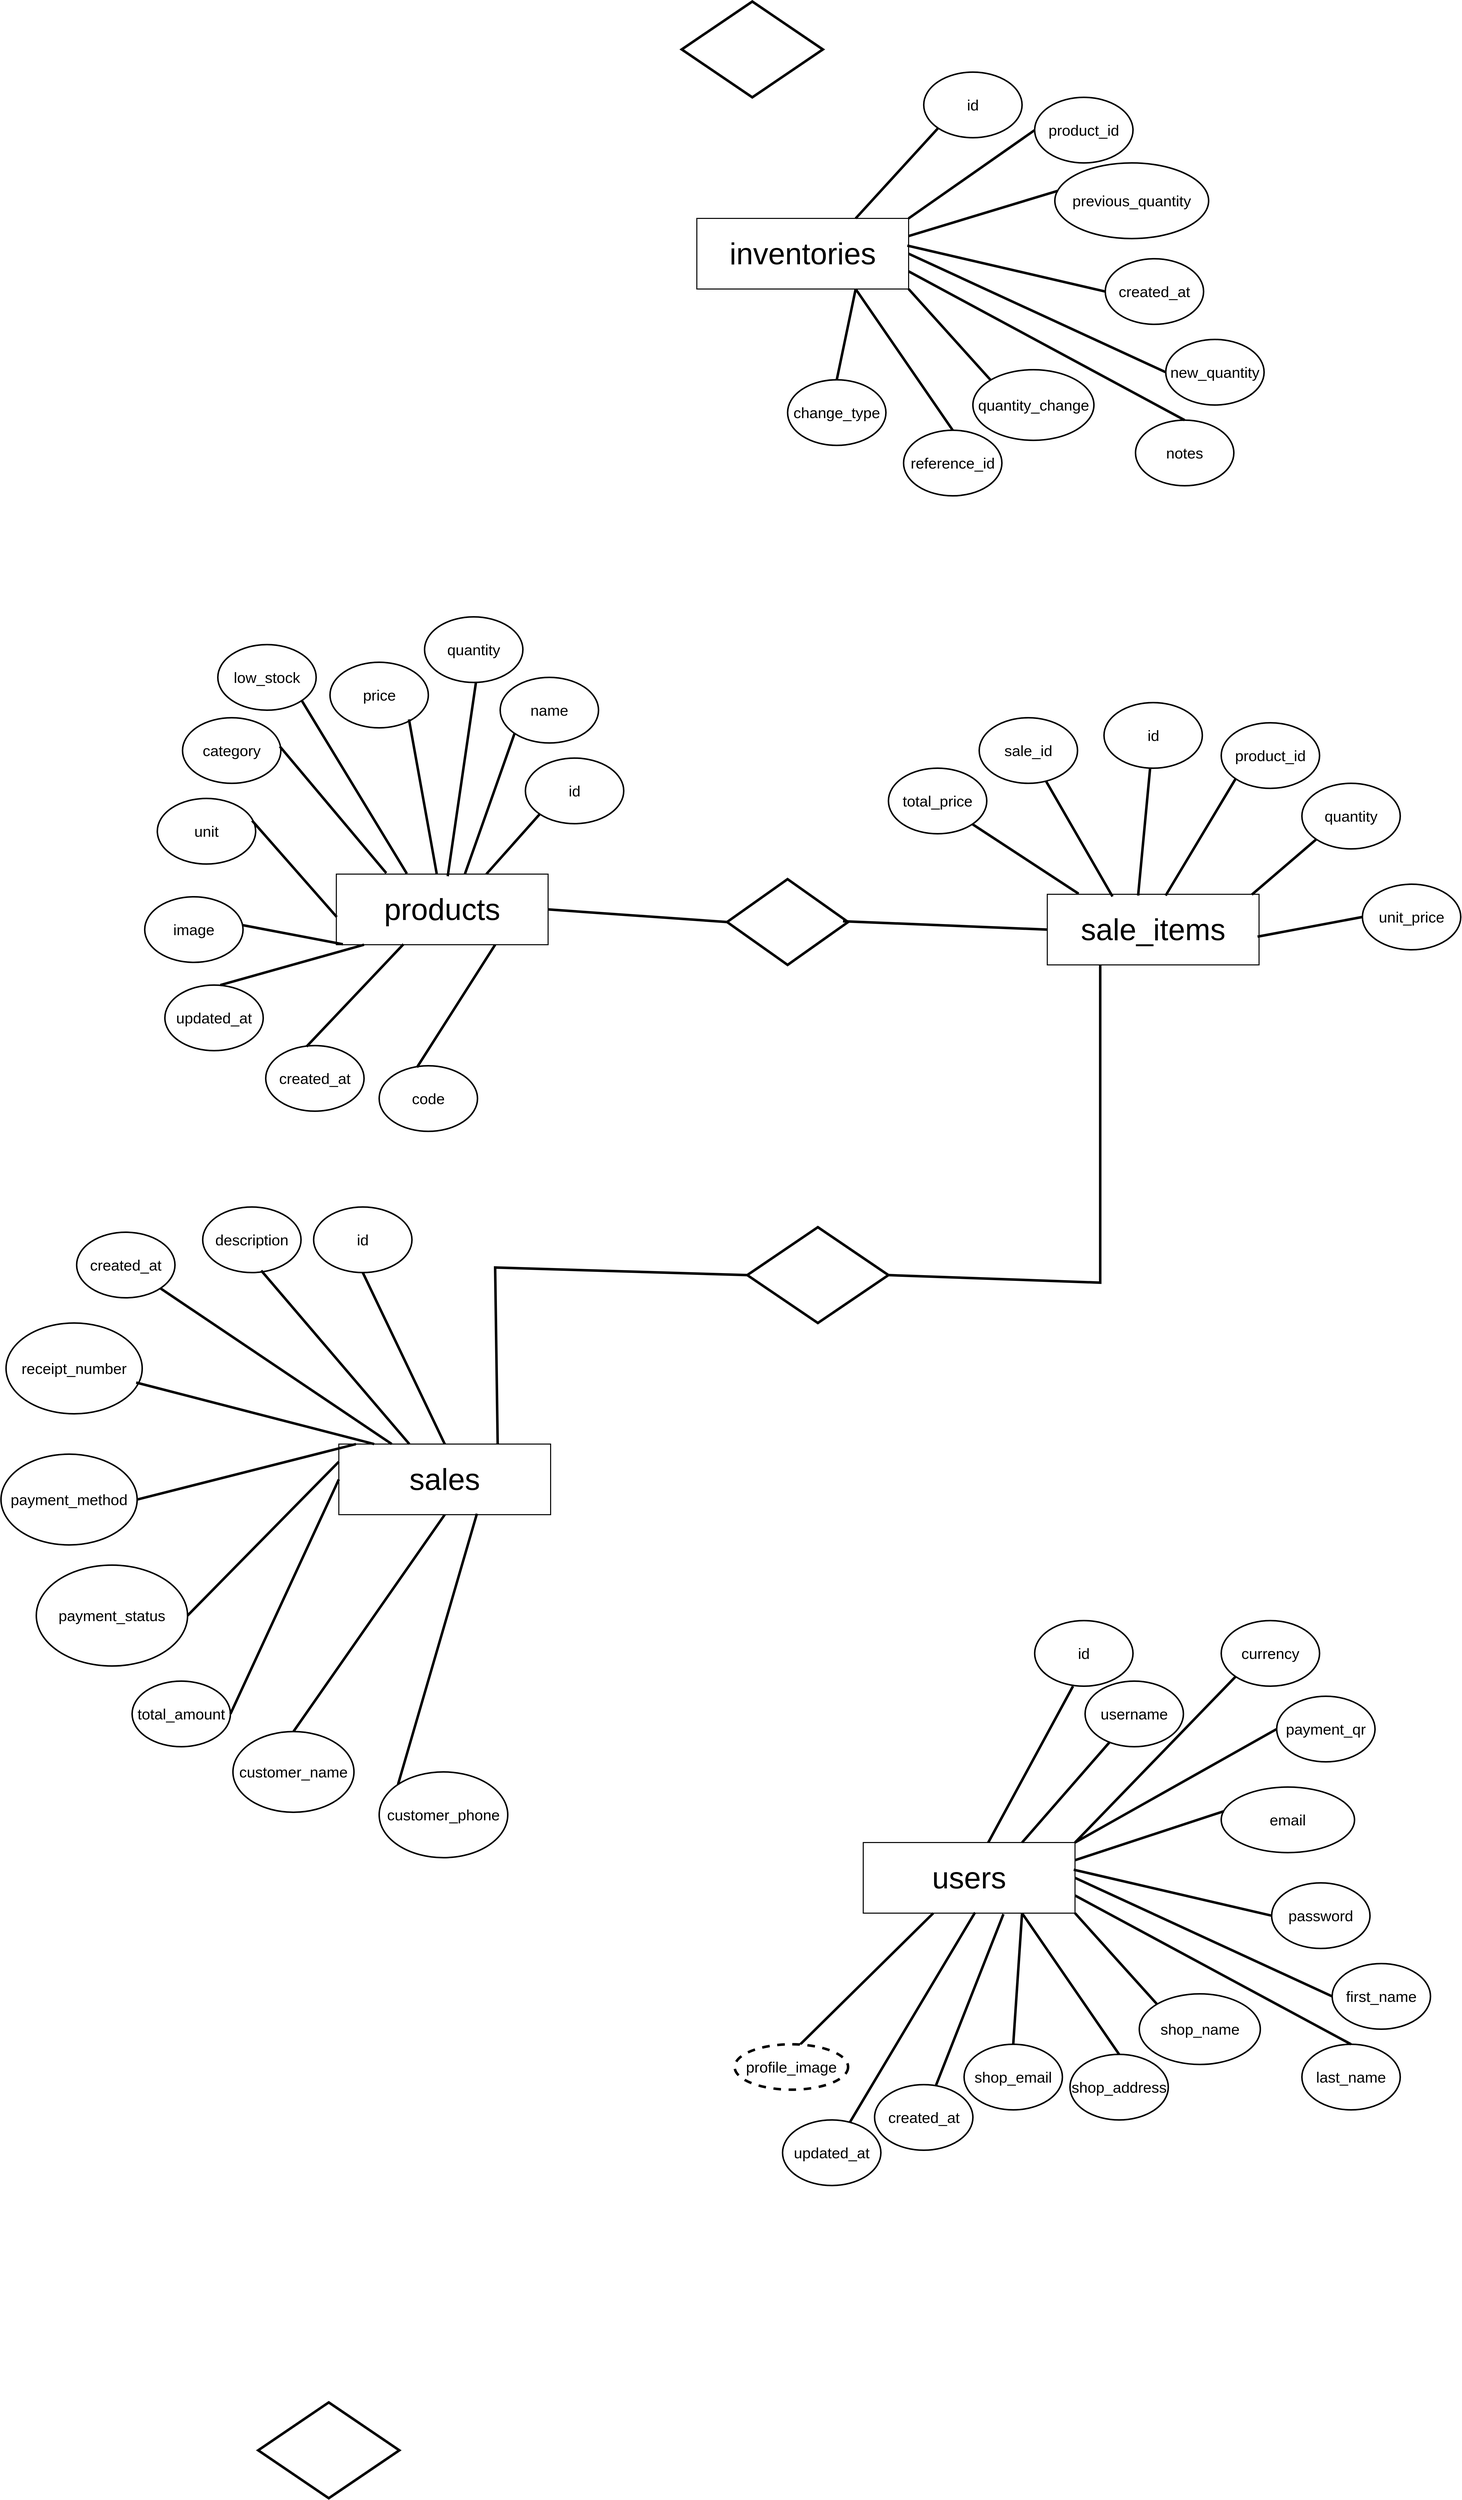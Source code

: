 <mxfile version="28.2.1">
  <diagram name="Page-1" id="N1l9nxdM9zJXe_rMN99a">
    <mxGraphModel dx="4399" dy="3320" grid="1" gridSize="10" guides="1" tooltips="1" connect="1" arrows="1" fold="1" page="1" pageScale="1" pageWidth="850" pageHeight="1100" math="0" shadow="0">
      <root>
        <mxCell id="0" />
        <mxCell id="1" parent="0" />
        <mxCell id="ZurQdEx-GGnuUn9DxULP-1" value="&lt;font style=&quot;font-size: 60px;&quot;&gt;products&lt;/font&gt;" style="rounded=0;whiteSpace=wrap;html=1;strokeWidth=2;" parent="1" vertex="1">
          <mxGeometry x="145" y="830" width="420" height="140" as="geometry" />
        </mxCell>
        <mxCell id="ZurQdEx-GGnuUn9DxULP-2" value="&lt;font style=&quot;font-size: 60px;&quot;&gt;sale_items&lt;/font&gt;" style="rounded=0;whiteSpace=wrap;html=1;strokeWidth=2;" parent="1" vertex="1">
          <mxGeometry x="1555" y="870" width="420" height="140" as="geometry" />
        </mxCell>
        <mxCell id="ZurQdEx-GGnuUn9DxULP-4" value="&lt;font style=&quot;font-size: 60px;&quot;&gt;sales&lt;/font&gt;" style="rounded=0;whiteSpace=wrap;html=1;strokeWidth=2;" parent="1" vertex="1">
          <mxGeometry x="150" y="1960" width="420" height="140" as="geometry" />
        </mxCell>
        <mxCell id="ZurQdEx-GGnuUn9DxULP-6" value="&lt;font style=&quot;font-size: 60px;&quot;&gt;inventories&lt;/font&gt;" style="rounded=0;whiteSpace=wrap;html=1;strokeWidth=2;" parent="1" vertex="1">
          <mxGeometry x="860" y="-470" width="420" height="140" as="geometry" />
        </mxCell>
        <mxCell id="ZurQdEx-GGnuUn9DxULP-7" value="&lt;font style=&quot;font-size: 30px;&quot;&gt;id&lt;/font&gt;" style="ellipse;whiteSpace=wrap;html=1;strokeWidth=3;" parent="1" vertex="1">
          <mxGeometry x="520" y="600" width="195" height="130" as="geometry" />
        </mxCell>
        <mxCell id="ZurQdEx-GGnuUn9DxULP-8" value="&lt;font style=&quot;font-size: 30px;&quot;&gt;name&lt;/font&gt;" style="ellipse;whiteSpace=wrap;html=1;strokeWidth=3;" parent="1" vertex="1">
          <mxGeometry x="470" y="440" width="195" height="130" as="geometry" />
        </mxCell>
        <mxCell id="ZurQdEx-GGnuUn9DxULP-10" value="&lt;font style=&quot;font-size: 30px;&quot;&gt;price&lt;/font&gt;" style="ellipse;whiteSpace=wrap;html=1;strokeWidth=3;" parent="1" vertex="1">
          <mxGeometry x="132.5" y="410" width="195" height="130" as="geometry" />
        </mxCell>
        <mxCell id="ZurQdEx-GGnuUn9DxULP-12" value="&lt;font style=&quot;font-size: 30px;&quot;&gt;quantity&lt;/font&gt;" style="ellipse;whiteSpace=wrap;html=1;strokeWidth=3;" parent="1" vertex="1">
          <mxGeometry x="320" y="320" width="195" height="130" as="geometry" />
        </mxCell>
        <mxCell id="ZurQdEx-GGnuUn9DxULP-13" value="&lt;font style=&quot;font-size: 30px;&quot;&gt;low_stock&lt;/font&gt;" style="ellipse;whiteSpace=wrap;html=1;strokeWidth=3;" parent="1" vertex="1">
          <mxGeometry x="-90" y="375" width="195" height="130" as="geometry" />
        </mxCell>
        <mxCell id="ZurQdEx-GGnuUn9DxULP-14" value="&lt;font style=&quot;font-size: 30px;&quot;&gt;code&lt;/font&gt;" style="ellipse;whiteSpace=wrap;html=1;strokeWidth=3;" parent="1" vertex="1">
          <mxGeometry x="230" y="1210" width="195" height="130" as="geometry" />
        </mxCell>
        <mxCell id="ZurQdEx-GGnuUn9DxULP-15" value="&lt;font style=&quot;font-size: 30px;&quot;&gt;category&lt;/font&gt;" style="ellipse;whiteSpace=wrap;html=1;strokeWidth=3;" parent="1" vertex="1">
          <mxGeometry x="-160" y="520" width="195" height="130" as="geometry" />
        </mxCell>
        <mxCell id="ZurQdEx-GGnuUn9DxULP-17" value="&lt;font style=&quot;font-size: 30px;&quot;&gt;unit&lt;/font&gt;" style="ellipse;whiteSpace=wrap;html=1;strokeWidth=3;" parent="1" vertex="1">
          <mxGeometry x="-210" y="680" width="195" height="130" as="geometry" />
        </mxCell>
        <mxCell id="ZurQdEx-GGnuUn9DxULP-18" value="&lt;font style=&quot;font-size: 30px;&quot;&gt;image&lt;/font&gt;" style="ellipse;whiteSpace=wrap;html=1;strokeWidth=3;" parent="1" vertex="1">
          <mxGeometry x="-235" y="875" width="195" height="130" as="geometry" />
        </mxCell>
        <mxCell id="ZurQdEx-GGnuUn9DxULP-19" value="&lt;font style=&quot;font-size: 30px;&quot;&gt;created_at&lt;/font&gt;" style="ellipse;whiteSpace=wrap;html=1;strokeWidth=3;" parent="1" vertex="1">
          <mxGeometry x="5" y="1170" width="195" height="130" as="geometry" />
        </mxCell>
        <mxCell id="ZurQdEx-GGnuUn9DxULP-20" value="&lt;font style=&quot;font-size: 30px;&quot;&gt;updated_at&lt;/font&gt;" style="ellipse;whiteSpace=wrap;html=1;strokeWidth=3;" parent="1" vertex="1">
          <mxGeometry x="-195" y="1050" width="195" height="130" as="geometry" />
        </mxCell>
        <mxCell id="ZurQdEx-GGnuUn9DxULP-21" value="&lt;font style=&quot;font-size: 30px;&quot;&gt;id&lt;/font&gt;" style="ellipse;whiteSpace=wrap;html=1;strokeWidth=3;" parent="1" vertex="1">
          <mxGeometry x="1667.5" y="490" width="195" height="130" as="geometry" />
        </mxCell>
        <mxCell id="ZurQdEx-GGnuUn9DxULP-22" value="&lt;font style=&quot;font-size: 30px;&quot;&gt;product_id&lt;/font&gt;" style="ellipse;whiteSpace=wrap;html=1;strokeWidth=3;" parent="1" vertex="1">
          <mxGeometry x="1900" y="530" width="195" height="130" as="geometry" />
        </mxCell>
        <mxCell id="ZurQdEx-GGnuUn9DxULP-23" value="&lt;font style=&quot;font-size: 30px;&quot;&gt;quantity&lt;/font&gt;" style="ellipse;whiteSpace=wrap;html=1;strokeWidth=3;" parent="1" vertex="1">
          <mxGeometry x="2060" y="650" width="195" height="130" as="geometry" />
        </mxCell>
        <mxCell id="ZurQdEx-GGnuUn9DxULP-24" value="&lt;font style=&quot;font-size: 30px;&quot;&gt;sale_id&lt;/font&gt;" style="ellipse;whiteSpace=wrap;html=1;strokeWidth=3;" parent="1" vertex="1">
          <mxGeometry x="1420" y="520" width="195" height="130" as="geometry" />
        </mxCell>
        <mxCell id="ZurQdEx-GGnuUn9DxULP-25" value="&lt;font style=&quot;font-size: 30px;&quot;&gt;total_price&lt;/font&gt;" style="ellipse;whiteSpace=wrap;html=1;strokeWidth=3;" parent="1" vertex="1">
          <mxGeometry x="1240" y="620" width="195" height="130" as="geometry" />
        </mxCell>
        <mxCell id="ZurQdEx-GGnuUn9DxULP-28" value="&lt;font style=&quot;font-size: 30px;&quot;&gt;total_amount&lt;/font&gt;" style="ellipse;whiteSpace=wrap;html=1;strokeWidth=3;" parent="1" vertex="1">
          <mxGeometry x="-260" y="2430" width="195" height="130" as="geometry" />
        </mxCell>
        <mxCell id="ZurQdEx-GGnuUn9DxULP-31" value="&lt;font style=&quot;font-size: 30px;&quot;&gt;id&lt;/font&gt;" style="ellipse;whiteSpace=wrap;html=1;strokeWidth=3;" parent="1" vertex="1">
          <mxGeometry x="100" y="1490" width="195" height="130" as="geometry" />
        </mxCell>
        <mxCell id="ZurQdEx-GGnuUn9DxULP-33" value="&lt;span style=&quot;font-size: 30px;&quot;&gt;customer_name&lt;/span&gt;" style="ellipse;whiteSpace=wrap;html=1;strokeWidth=3;" parent="1" vertex="1">
          <mxGeometry x="-60" y="2530" width="240" height="160" as="geometry" />
        </mxCell>
        <mxCell id="ZurQdEx-GGnuUn9DxULP-34" value="&lt;font style=&quot;font-size: 30px;&quot;&gt;payment_status&lt;/font&gt;" style="ellipse;whiteSpace=wrap;html=1;strokeWidth=3;" parent="1" vertex="1">
          <mxGeometry x="-450" y="2200" width="300" height="200" as="geometry" />
        </mxCell>
        <mxCell id="ZurQdEx-GGnuUn9DxULP-35" value="&lt;font style=&quot;font-size: 30px;&quot;&gt;payment_method&lt;/font&gt;" style="ellipse;strokeWidth=3;align=center;html=1;whiteSpace=wrap;" parent="1" vertex="1">
          <mxGeometry x="-520" y="1980" width="270" height="180" as="geometry" />
        </mxCell>
        <mxCell id="ZurQdEx-GGnuUn9DxULP-36" value="&lt;span style=&quot;font-size: 30px;&quot;&gt;customer_phone&lt;/span&gt;" style="ellipse;whiteSpace=wrap;html=1;strokeWidth=3;" parent="1" vertex="1">
          <mxGeometry x="230" y="2610" width="255" height="170" as="geometry" />
        </mxCell>
        <mxCell id="ZurQdEx-GGnuUn9DxULP-37" value="&lt;span style=&quot;font-size: 30px;&quot;&gt;receipt_number&lt;/span&gt;" style="ellipse;whiteSpace=wrap;html=1;strokeWidth=3;" parent="1" vertex="1">
          <mxGeometry x="-510" y="1720" width="270" height="180" as="geometry" />
        </mxCell>
        <mxCell id="ZurQdEx-GGnuUn9DxULP-38" value="&lt;span style=&quot;font-size: 30px;&quot;&gt;description&lt;/span&gt;" style="ellipse;whiteSpace=wrap;html=1;strokeWidth=3;" parent="1" vertex="1">
          <mxGeometry x="-120" y="1490" width="195" height="130" as="geometry" />
        </mxCell>
        <mxCell id="ZurQdEx-GGnuUn9DxULP-39" value="&lt;span style=&quot;font-size: 30px;&quot;&gt;created_at&lt;/span&gt;" style="ellipse;whiteSpace=wrap;html=1;strokeWidth=3;" parent="1" vertex="1">
          <mxGeometry x="-370" y="1540" width="195" height="130" as="geometry" />
        </mxCell>
        <mxCell id="ZurQdEx-GGnuUn9DxULP-40" value="" style="endArrow=none;html=1;rounded=0;strokeWidth=5;entryX=0;entryY=1;entryDx=0;entryDy=0;" parent="1" target="ZurQdEx-GGnuUn9DxULP-7" edge="1">
          <mxGeometry width="50" height="50" relative="1" as="geometry">
            <mxPoint x="442.5" y="830" as="sourcePoint" />
            <mxPoint x="492.5" y="780" as="targetPoint" />
          </mxGeometry>
        </mxCell>
        <mxCell id="ZurQdEx-GGnuUn9DxULP-42" value="" style="endArrow=none;html=1;rounded=0;strokeWidth=5;entryX=0;entryY=1;entryDx=0;entryDy=0;exitX=0.607;exitY=0;exitDx=0;exitDy=0;exitPerimeter=0;" parent="1" source="ZurQdEx-GGnuUn9DxULP-1" target="ZurQdEx-GGnuUn9DxULP-8" edge="1">
          <mxGeometry width="50" height="50" relative="1" as="geometry">
            <mxPoint x="340" y="778.9" as="sourcePoint" />
            <mxPoint x="446.5" y="659.9" as="targetPoint" />
          </mxGeometry>
        </mxCell>
        <mxCell id="ZurQdEx-GGnuUn9DxULP-43" value="" style="endArrow=none;html=1;rounded=0;strokeWidth=5;entryX=0.523;entryY=0.996;entryDx=0;entryDy=0;entryPerimeter=0;exitX=0.526;exitY=0.03;exitDx=0;exitDy=0;exitPerimeter=0;" parent="1" source="ZurQdEx-GGnuUn9DxULP-1" target="ZurQdEx-GGnuUn9DxULP-12" edge="1">
          <mxGeometry width="50" height="50" relative="1" as="geometry">
            <mxPoint x="263.5" y="724.5" as="sourcePoint" />
            <mxPoint x="370" y="605.5" as="targetPoint" />
          </mxGeometry>
        </mxCell>
        <mxCell id="ZurQdEx-GGnuUn9DxULP-44" value="" style="endArrow=none;html=1;rounded=0;strokeWidth=5;entryX=1;entryY=1;entryDx=0;entryDy=0;exitX=0.333;exitY=-0.007;exitDx=0;exitDy=0;exitPerimeter=0;" parent="1" source="ZurQdEx-GGnuUn9DxULP-1" target="ZurQdEx-GGnuUn9DxULP-13" edge="1">
          <mxGeometry width="50" height="50" relative="1" as="geometry">
            <mxPoint x="154.25" y="820" as="sourcePoint" />
            <mxPoint x="260.75" y="701" as="targetPoint" />
          </mxGeometry>
        </mxCell>
        <mxCell id="ZurQdEx-GGnuUn9DxULP-45" value="" style="endArrow=none;html=1;rounded=0;strokeWidth=5;entryX=0.236;entryY=-0.014;entryDx=0;entryDy=0;exitX=0.99;exitY=0.438;exitDx=0;exitDy=0;exitPerimeter=0;entryPerimeter=0;" parent="1" source="ZurQdEx-GGnuUn9DxULP-15" target="ZurQdEx-GGnuUn9DxULP-1" edge="1">
          <mxGeometry width="50" height="50" relative="1" as="geometry">
            <mxPoint x="35" y="839" as="sourcePoint" />
            <mxPoint x="141.5" y="720" as="targetPoint" />
          </mxGeometry>
        </mxCell>
        <mxCell id="ZurQdEx-GGnuUn9DxULP-46" value="" style="endArrow=none;html=1;rounded=0;strokeWidth=5;entryX=0.803;entryY=0.872;entryDx=0;entryDy=0;entryPerimeter=0;exitX=0.474;exitY=-0.007;exitDx=0;exitDy=0;exitPerimeter=0;" parent="1" source="ZurQdEx-GGnuUn9DxULP-1" target="ZurQdEx-GGnuUn9DxULP-10" edge="1">
          <mxGeometry width="50" height="50" relative="1" as="geometry">
            <mxPoint x="208.5" y="739" as="sourcePoint" />
            <mxPoint x="315" y="620" as="targetPoint" />
          </mxGeometry>
        </mxCell>
        <mxCell id="ZurQdEx-GGnuUn9DxULP-49" value="" style="endArrow=none;html=1;rounded=0;strokeWidth=5;entryX=0.317;entryY=0.993;entryDx=0;entryDy=0;entryPerimeter=0;exitX=0.415;exitY=0.015;exitDx=0;exitDy=0;exitPerimeter=0;" parent="1" source="ZurQdEx-GGnuUn9DxULP-19" target="ZurQdEx-GGnuUn9DxULP-1" edge="1">
          <mxGeometry width="50" height="50" relative="1" as="geometry">
            <mxPoint x="168.5" y="1180" as="sourcePoint" />
            <mxPoint x="275" y="1061" as="targetPoint" />
          </mxGeometry>
        </mxCell>
        <mxCell id="ZurQdEx-GGnuUn9DxULP-50" value="" style="endArrow=none;html=1;rounded=0;strokeWidth=5;exitX=0.964;exitY=0.338;exitDx=0;exitDy=0;exitPerimeter=0;entryX=0.002;entryY=0.607;entryDx=0;entryDy=0;entryPerimeter=0;" parent="1" source="ZurQdEx-GGnuUn9DxULP-17" target="ZurQdEx-GGnuUn9DxULP-1" edge="1">
          <mxGeometry width="50" height="50" relative="1" as="geometry">
            <mxPoint x="30" y="1049" as="sourcePoint" />
            <mxPoint x="140" y="920" as="targetPoint" />
          </mxGeometry>
        </mxCell>
        <mxCell id="ZurQdEx-GGnuUn9DxULP-51" value="" style="endArrow=none;html=1;rounded=0;strokeWidth=5;entryX=0.031;entryY=0.993;entryDx=0;entryDy=0;exitX=0.992;exitY=0.431;exitDx=0;exitDy=0;exitPerimeter=0;entryPerimeter=0;" parent="1" source="ZurQdEx-GGnuUn9DxULP-18" target="ZurQdEx-GGnuUn9DxULP-1" edge="1">
          <mxGeometry width="50" height="50" relative="1" as="geometry">
            <mxPoint x="95" y="1119" as="sourcePoint" />
            <mxPoint x="201.5" y="1000" as="targetPoint" />
          </mxGeometry>
        </mxCell>
        <mxCell id="ZurQdEx-GGnuUn9DxULP-52" value="" style="endArrow=none;html=1;rounded=0;strokeWidth=5;entryX=0.131;entryY=1;entryDx=0;entryDy=0;entryPerimeter=0;exitX=0.564;exitY=0;exitDx=0;exitDy=0;exitPerimeter=0;" parent="1" source="ZurQdEx-GGnuUn9DxULP-20" target="ZurQdEx-GGnuUn9DxULP-1" edge="1">
          <mxGeometry width="50" height="50" relative="1" as="geometry">
            <mxPoint x="38.5" y="1219" as="sourcePoint" />
            <mxPoint x="145" y="1100" as="targetPoint" />
          </mxGeometry>
        </mxCell>
        <mxCell id="ZurQdEx-GGnuUn9DxULP-54" value="" style="endArrow=none;html=1;rounded=0;strokeWidth=5;entryX=0.75;entryY=1;entryDx=0;entryDy=0;exitX=0.385;exitY=0.023;exitDx=0;exitDy=0;exitPerimeter=0;" parent="1" source="ZurQdEx-GGnuUn9DxULP-14" target="ZurQdEx-GGnuUn9DxULP-1" edge="1">
          <mxGeometry width="50" height="50" relative="1" as="geometry">
            <mxPoint x="438" y="1202.98" as="sourcePoint" />
            <mxPoint x="515" y="979.98" as="targetPoint" />
          </mxGeometry>
        </mxCell>
        <mxCell id="ZurQdEx-GGnuUn9DxULP-55" value="" style="endArrow=none;html=1;rounded=0;strokeWidth=5;entryX=1;entryY=1;entryDx=0;entryDy=0;exitX=0.148;exitY=-0.008;exitDx=0;exitDy=0;exitPerimeter=0;" parent="1" source="ZurQdEx-GGnuUn9DxULP-2" target="ZurQdEx-GGnuUn9DxULP-25" edge="1">
          <mxGeometry width="50" height="50" relative="1" as="geometry">
            <mxPoint x="1602.0" y="876" as="sourcePoint" />
            <mxPoint x="1520.0" y="760" as="targetPoint" />
          </mxGeometry>
        </mxCell>
        <mxCell id="ZurQdEx-GGnuUn9DxULP-56" value="" style="endArrow=none;html=1;rounded=0;strokeWidth=5;exitX=0.308;exitY=0.031;exitDx=0;exitDy=0;exitPerimeter=0;" parent="1" source="ZurQdEx-GGnuUn9DxULP-2" target="ZurQdEx-GGnuUn9DxULP-24" edge="1">
          <mxGeometry width="50" height="50" relative="1" as="geometry">
            <mxPoint x="1722.0" y="786" as="sourcePoint" />
            <mxPoint x="1640.0" y="670" as="targetPoint" />
          </mxGeometry>
        </mxCell>
        <mxCell id="ZurQdEx-GGnuUn9DxULP-57" value="" style="endArrow=none;html=1;rounded=0;strokeWidth=5;exitX=0.429;exitY=0.018;exitDx=0;exitDy=0;exitPerimeter=0;" parent="1" source="ZurQdEx-GGnuUn9DxULP-2" target="ZurQdEx-GGnuUn9DxULP-21" edge="1">
          <mxGeometry width="50" height="50" relative="1" as="geometry">
            <mxPoint x="1782.0" y="820" as="sourcePoint" />
            <mxPoint x="1700.0" y="704" as="targetPoint" />
          </mxGeometry>
        </mxCell>
        <mxCell id="ZurQdEx-GGnuUn9DxULP-58" value="" style="endArrow=none;html=1;rounded=0;strokeWidth=5;entryX=0;entryY=1;entryDx=0;entryDy=0;exitX=0.559;exitY=0.018;exitDx=0;exitDy=0;exitPerimeter=0;" parent="1" source="ZurQdEx-GGnuUn9DxULP-2" target="ZurQdEx-GGnuUn9DxULP-22" edge="1">
          <mxGeometry width="50" height="50" relative="1" as="geometry">
            <mxPoint x="1892" y="820" as="sourcePoint" />
            <mxPoint x="1810" y="704" as="targetPoint" />
          </mxGeometry>
        </mxCell>
        <mxCell id="ZurQdEx-GGnuUn9DxULP-59" value="" style="endArrow=none;html=1;rounded=0;strokeWidth=5;entryX=0;entryY=1;entryDx=0;entryDy=0;exitX=0.966;exitY=0.005;exitDx=0;exitDy=0;exitPerimeter=0;" parent="1" source="ZurQdEx-GGnuUn9DxULP-2" target="ZurQdEx-GGnuUn9DxULP-23" edge="1">
          <mxGeometry width="50" height="50" relative="1" as="geometry">
            <mxPoint x="2232" y="970" as="sourcePoint" />
            <mxPoint x="2150" y="854" as="targetPoint" />
          </mxGeometry>
        </mxCell>
        <mxCell id="ZurQdEx-GGnuUn9DxULP-60" value="" style="endArrow=none;html=1;rounded=0;strokeWidth=5;entryX=1;entryY=0.5;entryDx=0;entryDy=0;exitX=0.081;exitY=0;exitDx=0;exitDy=0;exitPerimeter=0;" parent="1" source="ZurQdEx-GGnuUn9DxULP-4" target="ZurQdEx-GGnuUn9DxULP-35" edge="1">
          <mxGeometry width="50" height="50" relative="1" as="geometry">
            <mxPoint x="960.56" y="1488.04" as="sourcePoint" />
            <mxPoint x="749.56" y="1350.04" as="targetPoint" />
          </mxGeometry>
        </mxCell>
        <mxCell id="ZurQdEx-GGnuUn9DxULP-61" value="" style="endArrow=none;html=1;rounded=0;strokeWidth=5;entryX=0.652;entryY=0.986;entryDx=0;entryDy=0;exitX=0;exitY=0;exitDx=0;exitDy=0;entryPerimeter=0;" parent="1" source="ZurQdEx-GGnuUn9DxULP-36" target="ZurQdEx-GGnuUn9DxULP-4" edge="1">
          <mxGeometry width="50" height="50" relative="1" as="geometry">
            <mxPoint x="791" y="2434" as="sourcePoint" />
            <mxPoint x="580" y="2296" as="targetPoint" />
          </mxGeometry>
        </mxCell>
        <mxCell id="ZurQdEx-GGnuUn9DxULP-62" value="" style="endArrow=none;html=1;rounded=0;strokeWidth=5;entryX=0.956;entryY=0.656;entryDx=0;entryDy=0;exitX=0.167;exitY=0;exitDx=0;exitDy=0;exitPerimeter=0;entryPerimeter=0;" parent="1" source="ZurQdEx-GGnuUn9DxULP-4" target="ZurQdEx-GGnuUn9DxULP-37" edge="1">
          <mxGeometry width="50" height="50" relative="1" as="geometry">
            <mxPoint x="311" y="1928" as="sourcePoint" />
            <mxPoint x="100.0" y="1790" as="targetPoint" />
          </mxGeometry>
        </mxCell>
        <mxCell id="ZurQdEx-GGnuUn9DxULP-65" value="" style="endArrow=none;html=1;rounded=0;strokeWidth=5;entryX=0.5;entryY=1;entryDx=0;entryDy=0;exitX=0.5;exitY=0;exitDx=0;exitDy=0;" parent="1" source="ZurQdEx-GGnuUn9DxULP-33" target="ZurQdEx-GGnuUn9DxULP-4" edge="1">
          <mxGeometry width="50" height="50" relative="1" as="geometry">
            <mxPoint x="491" y="2398" as="sourcePoint" />
            <mxPoint x="280" y="2260" as="targetPoint" />
          </mxGeometry>
        </mxCell>
        <mxCell id="ZurQdEx-GGnuUn9DxULP-67" value="" style="endArrow=none;html=1;rounded=0;strokeWidth=5;entryX=0.5;entryY=1;entryDx=0;entryDy=0;exitX=0.5;exitY=0;exitDx=0;exitDy=0;" parent="1" source="ZurQdEx-GGnuUn9DxULP-4" target="ZurQdEx-GGnuUn9DxULP-31" edge="1">
          <mxGeometry width="50" height="50" relative="1" as="geometry">
            <mxPoint x="1314.56" y="2218.04" as="sourcePoint" />
            <mxPoint x="1103.56" y="2080.04" as="targetPoint" />
          </mxGeometry>
        </mxCell>
        <mxCell id="ZurQdEx-GGnuUn9DxULP-68" value="" style="endArrow=none;html=1;rounded=0;strokeWidth=5;entryX=0.595;entryY=0.969;entryDx=0;entryDy=0;exitX=0.333;exitY=0;exitDx=0;exitDy=0;exitPerimeter=0;entryPerimeter=0;" parent="1" source="ZurQdEx-GGnuUn9DxULP-4" target="ZurQdEx-GGnuUn9DxULP-38" edge="1">
          <mxGeometry width="50" height="50" relative="1" as="geometry">
            <mxPoint x="1155.12" y="1978.04" as="sourcePoint" />
            <mxPoint x="944.12" y="1840.04" as="targetPoint" />
          </mxGeometry>
        </mxCell>
        <mxCell id="ZurQdEx-GGnuUn9DxULP-69" value="" style="endArrow=none;html=1;rounded=0;strokeWidth=5;entryX=1;entryY=0.5;entryDx=0;entryDy=0;exitX=0;exitY=0.25;exitDx=0;exitDy=0;" parent="1" source="ZurQdEx-GGnuUn9DxULP-4" target="ZurQdEx-GGnuUn9DxULP-34" edge="1">
          <mxGeometry width="50" height="50" relative="1" as="geometry">
            <mxPoint x="145" y="2098" as="sourcePoint" />
            <mxPoint x="-66.0" y="1960" as="targetPoint" />
          </mxGeometry>
        </mxCell>
        <mxCell id="ZurQdEx-GGnuUn9DxULP-70" value="" style="endArrow=none;html=1;rounded=0;strokeWidth=5;entryX=1;entryY=0.5;entryDx=0;entryDy=0;exitX=0;exitY=0.5;exitDx=0;exitDy=0;" parent="1" source="ZurQdEx-GGnuUn9DxULP-4" target="ZurQdEx-GGnuUn9DxULP-28" edge="1">
          <mxGeometry width="50" height="50" relative="1" as="geometry">
            <mxPoint x="816" y="2288" as="sourcePoint" />
            <mxPoint x="605" y="2150" as="targetPoint" />
          </mxGeometry>
        </mxCell>
        <mxCell id="ZurQdEx-GGnuUn9DxULP-71" value="" style="endArrow=none;html=1;rounded=0;strokeWidth=5;exitX=0.25;exitY=0;exitDx=0;exitDy=0;" parent="1" source="ZurQdEx-GGnuUn9DxULP-4" target="ZurQdEx-GGnuUn9DxULP-39" edge="1">
          <mxGeometry width="50" height="50" relative="1" as="geometry">
            <mxPoint x="75" y="1738" as="sourcePoint" />
            <mxPoint x="-136" y="1600" as="targetPoint" />
          </mxGeometry>
        </mxCell>
        <mxCell id="ZurQdEx-GGnuUn9DxULP-72" value="&lt;span style=&quot;font-size: 30px;&quot;&gt;product_id&lt;/span&gt;" style="ellipse;whiteSpace=wrap;html=1;strokeWidth=3;" parent="1" vertex="1">
          <mxGeometry x="1530" y="-710" width="195" height="130" as="geometry" />
        </mxCell>
        <mxCell id="ZurQdEx-GGnuUn9DxULP-73" value="" style="endArrow=none;html=1;rounded=0;strokeWidth=5;entryX=0;entryY=0;entryDx=0;entryDy=0;exitX=1;exitY=1;exitDx=0;exitDy=0;" parent="1" source="ZurQdEx-GGnuUn9DxULP-6" target="bi1Ck1Cx7eQv8AQJ153B-2" edge="1">
          <mxGeometry width="50" height="50" relative="1" as="geometry">
            <mxPoint x="1220" y="-150" as="sourcePoint" />
            <mxPoint x="1348" y="-260" as="targetPoint" />
          </mxGeometry>
        </mxCell>
        <mxCell id="ZurQdEx-GGnuUn9DxULP-74" value="&lt;font style=&quot;font-size: 30px;&quot;&gt;reference_id&lt;/font&gt;" style="ellipse;whiteSpace=wrap;html=1;strokeWidth=3;" parent="1" vertex="1">
          <mxGeometry x="1270" y="-50" width="195" height="130" as="geometry" />
        </mxCell>
        <mxCell id="ZurQdEx-GGnuUn9DxULP-75" value="&lt;font style=&quot;font-size: 30px;&quot;&gt;created_at&lt;/font&gt;" style="ellipse;whiteSpace=wrap;html=1;strokeWidth=3;" parent="1" vertex="1">
          <mxGeometry x="1670" y="-390" width="195" height="130" as="geometry" />
        </mxCell>
        <mxCell id="ZurQdEx-GGnuUn9DxULP-76" value="" style="endArrow=none;html=1;rounded=0;strokeWidth=5;entryX=0;entryY=0.5;entryDx=0;entryDy=0;exitX=1;exitY=0;exitDx=0;exitDy=0;" parent="1" source="ZurQdEx-GGnuUn9DxULP-6" target="ZurQdEx-GGnuUn9DxULP-72" edge="1">
          <mxGeometry width="50" height="50" relative="1" as="geometry">
            <mxPoint x="1253.5" y="-250" as="sourcePoint" />
            <mxPoint x="1381.5" y="-360" as="targetPoint" />
          </mxGeometry>
        </mxCell>
        <mxCell id="ZurQdEx-GGnuUn9DxULP-77" value="&lt;font style=&quot;font-size: 30px;&quot;&gt;notes&lt;/font&gt;" style="ellipse;whiteSpace=wrap;html=1;strokeWidth=3;" parent="1" vertex="1">
          <mxGeometry x="1730" y="-70" width="195" height="130" as="geometry" />
        </mxCell>
        <mxCell id="ZurQdEx-GGnuUn9DxULP-78" value="" style="endArrow=none;html=1;rounded=0;strokeWidth=5;entryX=0.5;entryY=0;entryDx=0;entryDy=0;exitX=0.75;exitY=1;exitDx=0;exitDy=0;" parent="1" source="ZurQdEx-GGnuUn9DxULP-6" target="ZurQdEx-GGnuUn9DxULP-74" edge="1">
          <mxGeometry width="50" height="50" relative="1" as="geometry">
            <mxPoint x="1300" y="230" as="sourcePoint" />
            <mxPoint x="1428" y="120" as="targetPoint" />
          </mxGeometry>
        </mxCell>
        <mxCell id="ZurQdEx-GGnuUn9DxULP-79" value="&lt;font style=&quot;font-size: 30px;&quot;&gt;id&lt;/font&gt;" style="ellipse;whiteSpace=wrap;html=1;strokeWidth=3;" parent="1" vertex="1">
          <mxGeometry x="1310" y="-760" width="195" height="130" as="geometry" />
        </mxCell>
        <mxCell id="ZurQdEx-GGnuUn9DxULP-80" value="" style="endArrow=none;html=1;rounded=0;strokeWidth=5;entryX=0;entryY=0.5;entryDx=0;entryDy=0;exitX=0.993;exitY=0.6;exitDx=0;exitDy=0;exitPerimeter=0;" parent="1" source="ZurQdEx-GGnuUn9DxULP-2" target="bi1Ck1Cx7eQv8AQJ153B-1" edge="1">
          <mxGeometry width="50" height="50" relative="1" as="geometry">
            <mxPoint x="1540.0" y="1350" as="sourcePoint" />
            <mxPoint x="1668.0" y="1240" as="targetPoint" />
          </mxGeometry>
        </mxCell>
        <mxCell id="bi1Ck1Cx7eQv8AQJ153B-1" value="&lt;font style=&quot;font-size: 30px;&quot;&gt;unit_price&lt;/font&gt;" style="ellipse;whiteSpace=wrap;html=1;strokeWidth=3;" parent="1" vertex="1">
          <mxGeometry x="2180" y="850" width="195" height="130" as="geometry" />
        </mxCell>
        <mxCell id="bi1Ck1Cx7eQv8AQJ153B-2" value="&lt;span style=&quot;font-size: 30px;&quot;&gt;quantity_change&lt;/span&gt;" style="ellipse;whiteSpace=wrap;html=1;strokeWidth=3;" parent="1" vertex="1">
          <mxGeometry x="1407.5" y="-170" width="240" height="140" as="geometry" />
        </mxCell>
        <mxCell id="bi1Ck1Cx7eQv8AQJ153B-3" value="&lt;font style=&quot;font-size: 30px;&quot;&gt;change_type&lt;/font&gt;" style="ellipse;whiteSpace=wrap;html=1;strokeWidth=3;" parent="1" vertex="1">
          <mxGeometry x="1040" y="-150" width="195" height="130" as="geometry" />
        </mxCell>
        <mxCell id="bi1Ck1Cx7eQv8AQJ153B-4" value="" style="endArrow=none;html=1;rounded=0;strokeWidth=5;entryX=0.5;entryY=0;entryDx=0;entryDy=0;exitX=1;exitY=0.75;exitDx=0;exitDy=0;" parent="1" source="ZurQdEx-GGnuUn9DxULP-6" target="ZurQdEx-GGnuUn9DxULP-77" edge="1">
          <mxGeometry width="50" height="50" relative="1" as="geometry">
            <mxPoint x="1300" y="460" as="sourcePoint" />
            <mxPoint x="1428" y="350" as="targetPoint" />
          </mxGeometry>
        </mxCell>
        <mxCell id="bi1Ck1Cx7eQv8AQJ153B-5" value="" style="endArrow=none;html=1;rounded=0;strokeWidth=5;entryX=0;entryY=1;entryDx=0;entryDy=0;exitX=0.75;exitY=0;exitDx=0;exitDy=0;" parent="1" source="ZurQdEx-GGnuUn9DxULP-6" target="ZurQdEx-GGnuUn9DxULP-79" edge="1">
          <mxGeometry width="50" height="50" relative="1" as="geometry">
            <mxPoint x="1160" y="-460" as="sourcePoint" />
            <mxPoint x="1288" y="-570" as="targetPoint" />
          </mxGeometry>
        </mxCell>
        <mxCell id="bi1Ck1Cx7eQv8AQJ153B-6" value="" style="endArrow=none;html=1;rounded=0;strokeWidth=5;entryX=0;entryY=0.5;entryDx=0;entryDy=0;exitX=0.994;exitY=0.385;exitDx=0;exitDy=0;exitPerimeter=0;" parent="1" source="ZurQdEx-GGnuUn9DxULP-6" target="ZurQdEx-GGnuUn9DxULP-75" edge="1">
          <mxGeometry width="50" height="50" relative="1" as="geometry">
            <mxPoint x="1480" y="-345" as="sourcePoint" />
            <mxPoint x="1608" y="-455" as="targetPoint" />
          </mxGeometry>
        </mxCell>
        <mxCell id="bi1Ck1Cx7eQv8AQJ153B-8" value="" style="endArrow=none;html=1;rounded=0;strokeWidth=5;entryX=0.75;entryY=1;entryDx=0;entryDy=0;exitX=0.5;exitY=0;exitDx=0;exitDy=0;" parent="1" source="bi1Ck1Cx7eQv8AQJ153B-3" target="ZurQdEx-GGnuUn9DxULP-6" edge="1">
          <mxGeometry width="50" height="50" relative="1" as="geometry">
            <mxPoint x="1080" y="-170" as="sourcePoint" />
            <mxPoint x="1208" y="-280" as="targetPoint" />
          </mxGeometry>
        </mxCell>
        <mxCell id="bi1Ck1Cx7eQv8AQJ153B-9" value="&lt;font style=&quot;font-size: 30px;&quot;&gt;previous_quantity&lt;/font&gt;" style="ellipse;whiteSpace=wrap;html=1;strokeWidth=3;" parent="1" vertex="1">
          <mxGeometry x="1570" y="-580" width="305" height="150" as="geometry" />
        </mxCell>
        <mxCell id="bi1Ck1Cx7eQv8AQJ153B-10" value="" style="endArrow=none;html=1;rounded=0;strokeWidth=5;entryX=0.019;entryY=0.369;entryDx=0;entryDy=0;exitX=1;exitY=0.25;exitDx=0;exitDy=0;entryPerimeter=0;" parent="1" source="ZurQdEx-GGnuUn9DxULP-6" target="bi1Ck1Cx7eQv8AQJ153B-9" edge="1">
          <mxGeometry width="50" height="50" relative="1" as="geometry">
            <mxPoint x="1462" y="-280" as="sourcePoint" />
            <mxPoint x="1590" y="-390" as="targetPoint" />
          </mxGeometry>
        </mxCell>
        <mxCell id="bi1Ck1Cx7eQv8AQJ153B-13" value="&lt;font style=&quot;font-size: 30px;&quot;&gt;new_quantity&lt;/font&gt;" style="ellipse;whiteSpace=wrap;html=1;strokeWidth=3;" parent="1" vertex="1">
          <mxGeometry x="1790.0" y="-230" width="195" height="130" as="geometry" />
        </mxCell>
        <mxCell id="bi1Ck1Cx7eQv8AQJ153B-14" value="" style="endArrow=none;html=1;rounded=0;strokeWidth=5;entryX=0;entryY=0.5;entryDx=0;entryDy=0;exitX=1;exitY=0.5;exitDx=0;exitDy=0;" parent="1" source="ZurQdEx-GGnuUn9DxULP-6" target="bi1Ck1Cx7eQv8AQJ153B-13" edge="1">
          <mxGeometry width="50" height="50" relative="1" as="geometry">
            <mxPoint x="1648.5" y="-160" as="sourcePoint" />
            <mxPoint x="1776.5" y="-270" as="targetPoint" />
          </mxGeometry>
        </mxCell>
        <mxCell id="bi1Ck1Cx7eQv8AQJ153B-15" value="" style="rhombus;whiteSpace=wrap;html=1;strokeWidth=5;" parent="1" vertex="1">
          <mxGeometry x="920" y="840" width="240" height="170" as="geometry" />
        </mxCell>
        <mxCell id="bi1Ck1Cx7eQv8AQJ153B-16" value="" style="rhombus;whiteSpace=wrap;html=1;strokeWidth=5;" parent="1" vertex="1">
          <mxGeometry x="830" y="-900" width="280" height="190" as="geometry" />
        </mxCell>
        <mxCell id="bi1Ck1Cx7eQv8AQJ153B-17" value="" style="rhombus;whiteSpace=wrap;html=1;strokeWidth=5;" parent="1" vertex="1">
          <mxGeometry x="-10" y="3860" width="280" height="190" as="geometry" />
        </mxCell>
        <mxCell id="bi1Ck1Cx7eQv8AQJ153B-18" value="" style="rhombus;whiteSpace=wrap;html=1;strokeWidth=5;" parent="1" vertex="1">
          <mxGeometry x="960" y="1530" width="280" height="190" as="geometry" />
        </mxCell>
        <mxCell id="bi1Ck1Cx7eQv8AQJ153B-19" value="" style="endArrow=none;html=1;rounded=0;strokeWidth=5;entryX=0;entryY=0.5;entryDx=0;entryDy=0;exitX=1;exitY=0.5;exitDx=0;exitDy=0;" parent="1" source="ZurQdEx-GGnuUn9DxULP-1" target="bi1Ck1Cx7eQv8AQJ153B-15" edge="1">
          <mxGeometry width="50" height="50" relative="1" as="geometry">
            <mxPoint x="609.93" y="1123" as="sourcePoint" />
            <mxPoint x="764.93" y="880" as="targetPoint" />
          </mxGeometry>
        </mxCell>
        <mxCell id="bi1Ck1Cx7eQv8AQJ153B-20" value="" style="endArrow=none;html=1;rounded=0;strokeWidth=5;entryX=0;entryY=0.5;entryDx=0;entryDy=0;exitX=0.958;exitY=0.491;exitDx=0;exitDy=0;exitPerimeter=0;" parent="1" source="bi1Ck1Cx7eQv8AQJ153B-15" target="ZurQdEx-GGnuUn9DxULP-2" edge="1">
          <mxGeometry width="50" height="50" relative="1" as="geometry">
            <mxPoint x="1190" y="920" as="sourcePoint" />
            <mxPoint x="1545" y="945" as="targetPoint" />
          </mxGeometry>
        </mxCell>
        <mxCell id="bi1Ck1Cx7eQv8AQJ153B-21" value="" style="endArrow=none;html=1;rounded=0;strokeWidth=5;entryX=0.75;entryY=0;entryDx=0;entryDy=0;exitX=0;exitY=0.5;exitDx=0;exitDy=0;" parent="1" source="bi1Ck1Cx7eQv8AQJ153B-18" target="ZurQdEx-GGnuUn9DxULP-4" edge="1">
          <mxGeometry width="50" height="50" relative="1" as="geometry">
            <mxPoint x="940" y="1600" as="sourcePoint" />
            <mxPoint x="1035.08" y="2006.53" as="targetPoint" />
            <Array as="points">
              <mxPoint x="460" y="1610" />
            </Array>
          </mxGeometry>
        </mxCell>
        <mxCell id="bi1Ck1Cx7eQv8AQJ153B-22" value="" style="endArrow=none;html=1;rounded=0;strokeWidth=5;entryX=1;entryY=0.5;entryDx=0;entryDy=0;exitX=0.25;exitY=1;exitDx=0;exitDy=0;" parent="1" source="ZurQdEx-GGnuUn9DxULP-2" target="bi1Ck1Cx7eQv8AQJ153B-18" edge="1">
          <mxGeometry width="50" height="50" relative="1" as="geometry">
            <mxPoint x="1935" y="1255" as="sourcePoint" />
            <mxPoint x="1440" y="1590" as="targetPoint" />
            <Array as="points">
              <mxPoint x="1660" y="1640" />
            </Array>
          </mxGeometry>
        </mxCell>
        <mxCell id="8lMT7rSjtVvlIM29IkL7-1" value="&lt;font style=&quot;font-size: 60px;&quot;&gt;users&lt;/font&gt;" style="rounded=0;whiteSpace=wrap;html=1;strokeWidth=2;" vertex="1" parent="1">
          <mxGeometry x="1190" y="2750" width="420" height="140" as="geometry" />
        </mxCell>
        <mxCell id="8lMT7rSjtVvlIM29IkL7-2" value="" style="endArrow=none;html=1;rounded=0;strokeWidth=5;entryX=0;entryY=0;entryDx=0;entryDy=0;exitX=1;exitY=1;exitDx=0;exitDy=0;" edge="1" parent="1" source="8lMT7rSjtVvlIM29IkL7-1" target="8lMT7rSjtVvlIM29IkL7-8">
          <mxGeometry width="50" height="50" relative="1" as="geometry">
            <mxPoint x="1550" y="3070" as="sourcePoint" />
            <mxPoint x="1678" y="2960" as="targetPoint" />
          </mxGeometry>
        </mxCell>
        <mxCell id="8lMT7rSjtVvlIM29IkL7-3" value="&lt;span style=&quot;font-size: 30px;&quot;&gt;shop_address&lt;/span&gt;" style="ellipse;whiteSpace=wrap;html=1;strokeWidth=3;" vertex="1" parent="1">
          <mxGeometry x="1600" y="3170" width="195" height="130" as="geometry" />
        </mxCell>
        <mxCell id="8lMT7rSjtVvlIM29IkL7-4" value="&lt;font style=&quot;font-size: 30px;&quot;&gt;password&lt;/font&gt;" style="ellipse;whiteSpace=wrap;html=1;strokeWidth=3;" vertex="1" parent="1">
          <mxGeometry x="2000" y="2830" width="195" height="130" as="geometry" />
        </mxCell>
        <mxCell id="8lMT7rSjtVvlIM29IkL7-5" value="" style="endArrow=none;html=1;rounded=0;strokeWidth=5;entryX=0;entryY=1;entryDx=0;entryDy=0;exitX=1;exitY=0;exitDx=0;exitDy=0;" edge="1" parent="1" source="8lMT7rSjtVvlIM29IkL7-1" target="8lMT7rSjtVvlIM29IkL7-23">
          <mxGeometry width="50" height="50" relative="1" as="geometry">
            <mxPoint x="1583.5" y="2970" as="sourcePoint" />
            <mxPoint x="1860" y="2575" as="targetPoint" />
          </mxGeometry>
        </mxCell>
        <mxCell id="8lMT7rSjtVvlIM29IkL7-6" value="&lt;font style=&quot;font-size: 30px;&quot;&gt;last_name&lt;/font&gt;" style="ellipse;whiteSpace=wrap;html=1;strokeWidth=3;" vertex="1" parent="1">
          <mxGeometry x="2060" y="3150" width="195" height="130" as="geometry" />
        </mxCell>
        <mxCell id="8lMT7rSjtVvlIM29IkL7-7" value="" style="endArrow=none;html=1;rounded=0;strokeWidth=5;entryX=0.5;entryY=0;entryDx=0;entryDy=0;exitX=0.75;exitY=1;exitDx=0;exitDy=0;" edge="1" parent="1" source="8lMT7rSjtVvlIM29IkL7-1" target="8lMT7rSjtVvlIM29IkL7-3">
          <mxGeometry width="50" height="50" relative="1" as="geometry">
            <mxPoint x="1630" y="3450" as="sourcePoint" />
            <mxPoint x="1758" y="3340" as="targetPoint" />
          </mxGeometry>
        </mxCell>
        <mxCell id="8lMT7rSjtVvlIM29IkL7-8" value="&lt;span style=&quot;font-size: 30px;&quot;&gt;shop_name&lt;/span&gt;" style="ellipse;whiteSpace=wrap;html=1;strokeWidth=3;" vertex="1" parent="1">
          <mxGeometry x="1737.5" y="3050" width="240" height="140" as="geometry" />
        </mxCell>
        <mxCell id="8lMT7rSjtVvlIM29IkL7-9" value="&lt;font style=&quot;font-size: 30px;&quot;&gt;shop_email&lt;/font&gt;" style="ellipse;whiteSpace=wrap;html=1;strokeWidth=3;" vertex="1" parent="1">
          <mxGeometry x="1390" y="3150" width="195" height="130" as="geometry" />
        </mxCell>
        <mxCell id="8lMT7rSjtVvlIM29IkL7-10" value="" style="endArrow=none;html=1;rounded=0;strokeWidth=5;entryX=0.5;entryY=0;entryDx=0;entryDy=0;exitX=1;exitY=0.75;exitDx=0;exitDy=0;" edge="1" parent="1" source="8lMT7rSjtVvlIM29IkL7-1" target="8lMT7rSjtVvlIM29IkL7-6">
          <mxGeometry width="50" height="50" relative="1" as="geometry">
            <mxPoint x="1630" y="3680" as="sourcePoint" />
            <mxPoint x="1758" y="3570" as="targetPoint" />
          </mxGeometry>
        </mxCell>
        <mxCell id="8lMT7rSjtVvlIM29IkL7-11" value="" style="endArrow=none;html=1;rounded=0;strokeWidth=5;exitX=0.75;exitY=0;exitDx=0;exitDy=0;" edge="1" parent="1" source="8lMT7rSjtVvlIM29IkL7-1" target="8lMT7rSjtVvlIM29IkL7-19">
          <mxGeometry width="50" height="50" relative="1" as="geometry">
            <mxPoint x="1490" y="2760" as="sourcePoint" />
            <mxPoint x="1667" y="2570" as="targetPoint" />
          </mxGeometry>
        </mxCell>
        <mxCell id="8lMT7rSjtVvlIM29IkL7-12" value="" style="endArrow=none;html=1;rounded=0;strokeWidth=5;entryX=0;entryY=0.5;entryDx=0;entryDy=0;exitX=0.994;exitY=0.385;exitDx=0;exitDy=0;exitPerimeter=0;" edge="1" parent="1" source="8lMT7rSjtVvlIM29IkL7-1" target="8lMT7rSjtVvlIM29IkL7-4">
          <mxGeometry width="50" height="50" relative="1" as="geometry">
            <mxPoint x="1810" y="2875" as="sourcePoint" />
            <mxPoint x="1938" y="2765" as="targetPoint" />
          </mxGeometry>
        </mxCell>
        <mxCell id="8lMT7rSjtVvlIM29IkL7-13" value="" style="endArrow=none;html=1;rounded=0;strokeWidth=5;entryX=0.75;entryY=1;entryDx=0;entryDy=0;exitX=0.5;exitY=0;exitDx=0;exitDy=0;" edge="1" parent="1" source="8lMT7rSjtVvlIM29IkL7-9" target="8lMT7rSjtVvlIM29IkL7-1">
          <mxGeometry width="50" height="50" relative="1" as="geometry">
            <mxPoint x="1410" y="3050" as="sourcePoint" />
            <mxPoint x="1538" y="2940" as="targetPoint" />
          </mxGeometry>
        </mxCell>
        <mxCell id="8lMT7rSjtVvlIM29IkL7-14" value="&lt;font style=&quot;font-size: 30px;&quot;&gt;email&lt;/font&gt;" style="ellipse;whiteSpace=wrap;html=1;strokeWidth=3;" vertex="1" parent="1">
          <mxGeometry x="1900" y="2640" width="264.33" height="130" as="geometry" />
        </mxCell>
        <mxCell id="8lMT7rSjtVvlIM29IkL7-15" value="" style="endArrow=none;html=1;rounded=0;strokeWidth=5;entryX=0.019;entryY=0.369;entryDx=0;entryDy=0;exitX=1;exitY=0.25;exitDx=0;exitDy=0;entryPerimeter=0;" edge="1" parent="1" source="8lMT7rSjtVvlIM29IkL7-1" target="8lMT7rSjtVvlIM29IkL7-14">
          <mxGeometry width="50" height="50" relative="1" as="geometry">
            <mxPoint x="1792" y="2940" as="sourcePoint" />
            <mxPoint x="1920" y="2830" as="targetPoint" />
          </mxGeometry>
        </mxCell>
        <mxCell id="8lMT7rSjtVvlIM29IkL7-16" value="&lt;font style=&quot;font-size: 30px;&quot;&gt;first_name&lt;/font&gt;" style="ellipse;whiteSpace=wrap;html=1;strokeWidth=3;" vertex="1" parent="1">
          <mxGeometry x="2120.0" y="2990" width="195" height="130" as="geometry" />
        </mxCell>
        <mxCell id="8lMT7rSjtVvlIM29IkL7-17" value="" style="endArrow=none;html=1;rounded=0;strokeWidth=5;entryX=0;entryY=0.5;entryDx=0;entryDy=0;exitX=1;exitY=0.5;exitDx=0;exitDy=0;" edge="1" parent="1" source="8lMT7rSjtVvlIM29IkL7-1" target="8lMT7rSjtVvlIM29IkL7-16">
          <mxGeometry width="50" height="50" relative="1" as="geometry">
            <mxPoint x="1978.5" y="3060" as="sourcePoint" />
            <mxPoint x="2106.5" y="2950" as="targetPoint" />
          </mxGeometry>
        </mxCell>
        <mxCell id="8lMT7rSjtVvlIM29IkL7-18" value="&lt;font style=&quot;font-size: 30px;&quot;&gt;id&lt;/font&gt;" style="ellipse;whiteSpace=wrap;html=1;strokeWidth=3;" vertex="1" parent="1">
          <mxGeometry x="1530" y="2310" width="195" height="130" as="geometry" />
        </mxCell>
        <mxCell id="8lMT7rSjtVvlIM29IkL7-19" value="&lt;font style=&quot;font-size: 30px;&quot;&gt;username&lt;/font&gt;" style="ellipse;whiteSpace=wrap;html=1;strokeWidth=3;" vertex="1" parent="1">
          <mxGeometry x="1630" y="2430" width="195" height="130" as="geometry" />
        </mxCell>
        <mxCell id="8lMT7rSjtVvlIM29IkL7-21" value="" style="endArrow=none;html=1;rounded=0;strokeWidth=5;entryX=0.39;entryY=1;entryDx=0;entryDy=0;entryPerimeter=0;" edge="1" parent="1" source="8lMT7rSjtVvlIM29IkL7-1" target="8lMT7rSjtVvlIM29IkL7-18">
          <mxGeometry width="50" height="50" relative="1" as="geometry">
            <mxPoint x="1408" y="2660" as="sourcePoint" />
            <mxPoint x="1570" y="2480" as="targetPoint" />
          </mxGeometry>
        </mxCell>
        <mxCell id="8lMT7rSjtVvlIM29IkL7-22" value="" style="endArrow=none;html=1;rounded=0;strokeWidth=5;entryX=0;entryY=0.5;entryDx=0;entryDy=0;exitX=1;exitY=0;exitDx=0;exitDy=0;" edge="1" parent="1" source="8lMT7rSjtVvlIM29IkL7-1" target="8lMT7rSjtVvlIM29IkL7-25">
          <mxGeometry width="50" height="50" relative="1" as="geometry">
            <mxPoint x="1313" y="2500" as="sourcePoint" />
            <mxPoint x="1475" y="2320" as="targetPoint" />
          </mxGeometry>
        </mxCell>
        <mxCell id="8lMT7rSjtVvlIM29IkL7-23" value="&lt;font style=&quot;font-size: 30px;&quot;&gt;currency&lt;/font&gt;" style="ellipse;whiteSpace=wrap;html=1;strokeWidth=3;" vertex="1" parent="1">
          <mxGeometry x="1900" y="2310" width="195" height="130" as="geometry" />
        </mxCell>
        <mxCell id="8lMT7rSjtVvlIM29IkL7-24" value="" style="endArrow=none;html=1;rounded=0;strokeWidth=5;entryX=0.662;entryY=1.014;entryDx=0;entryDy=0;exitX=0.624;exitY=0.013;exitDx=0;exitDy=0;entryPerimeter=0;exitPerimeter=0;" edge="1" parent="1" source="8lMT7rSjtVvlIM29IkL7-29" target="8lMT7rSjtVvlIM29IkL7-1">
          <mxGeometry width="50" height="50" relative="1" as="geometry">
            <mxPoint x="1275" y="3120" as="sourcePoint" />
            <mxPoint x="1437" y="2940" as="targetPoint" />
          </mxGeometry>
        </mxCell>
        <mxCell id="8lMT7rSjtVvlIM29IkL7-25" value="&lt;font style=&quot;font-size: 30px;&quot;&gt;payment_qr&lt;/font&gt;" style="ellipse;whiteSpace=wrap;html=1;strokeWidth=3;" vertex="1" parent="1">
          <mxGeometry x="2010" y="2460" width="195" height="130" as="geometry" />
        </mxCell>
        <mxCell id="8lMT7rSjtVvlIM29IkL7-26" value="" style="endArrow=none;html=1;rounded=0;strokeWidth=5;entryX=0.528;entryY=0.99;entryDx=0;entryDy=0;entryPerimeter=0;" edge="1" parent="1" source="8lMT7rSjtVvlIM29IkL7-27" target="8lMT7rSjtVvlIM29IkL7-1">
          <mxGeometry width="50" height="50" relative="1" as="geometry">
            <mxPoint x="1229" y="3100" as="sourcePoint" />
            <mxPoint x="1391" y="2920" as="targetPoint" />
          </mxGeometry>
        </mxCell>
        <mxCell id="8lMT7rSjtVvlIM29IkL7-27" value="&lt;font style=&quot;font-size: 30px;&quot;&gt;updated_at&lt;/font&gt;" style="ellipse;whiteSpace=wrap;html=1;strokeWidth=3;" vertex="1" parent="1">
          <mxGeometry x="1030" y="3300" width="195" height="130" as="geometry" />
        </mxCell>
        <mxCell id="8lMT7rSjtVvlIM29IkL7-28" value="" style="endArrow=none;html=1;rounded=0;strokeWidth=5;exitX=0.565;exitY=0.034;exitDx=0;exitDy=0;exitPerimeter=0;" edge="1" parent="1" source="8lMT7rSjtVvlIM29IkL7-30" target="8lMT7rSjtVvlIM29IkL7-1">
          <mxGeometry width="50" height="50" relative="1" as="geometry">
            <mxPoint x="1175" y="3130" as="sourcePoint" />
            <mxPoint x="1337" y="2950" as="targetPoint" />
          </mxGeometry>
        </mxCell>
        <mxCell id="8lMT7rSjtVvlIM29IkL7-29" value="&lt;font style=&quot;font-size: 30px;&quot;&gt;created_at&lt;/font&gt;" style="ellipse;whiteSpace=wrap;html=1;strokeWidth=3;" vertex="1" parent="1">
          <mxGeometry x="1212.5" y="3230" width="195" height="130" as="geometry" />
        </mxCell>
        <mxCell id="8lMT7rSjtVvlIM29IkL7-30" value="&lt;font style=&quot;font-size: 30px;&quot;&gt;profile_image&lt;/font&gt;" style="ellipse;whiteSpace=wrap;html=1;align=center;dashed=1;strokeWidth=5;" vertex="1" parent="1">
          <mxGeometry x="935" y="3150" width="225" height="90" as="geometry" />
        </mxCell>
      </root>
    </mxGraphModel>
  </diagram>
</mxfile>
